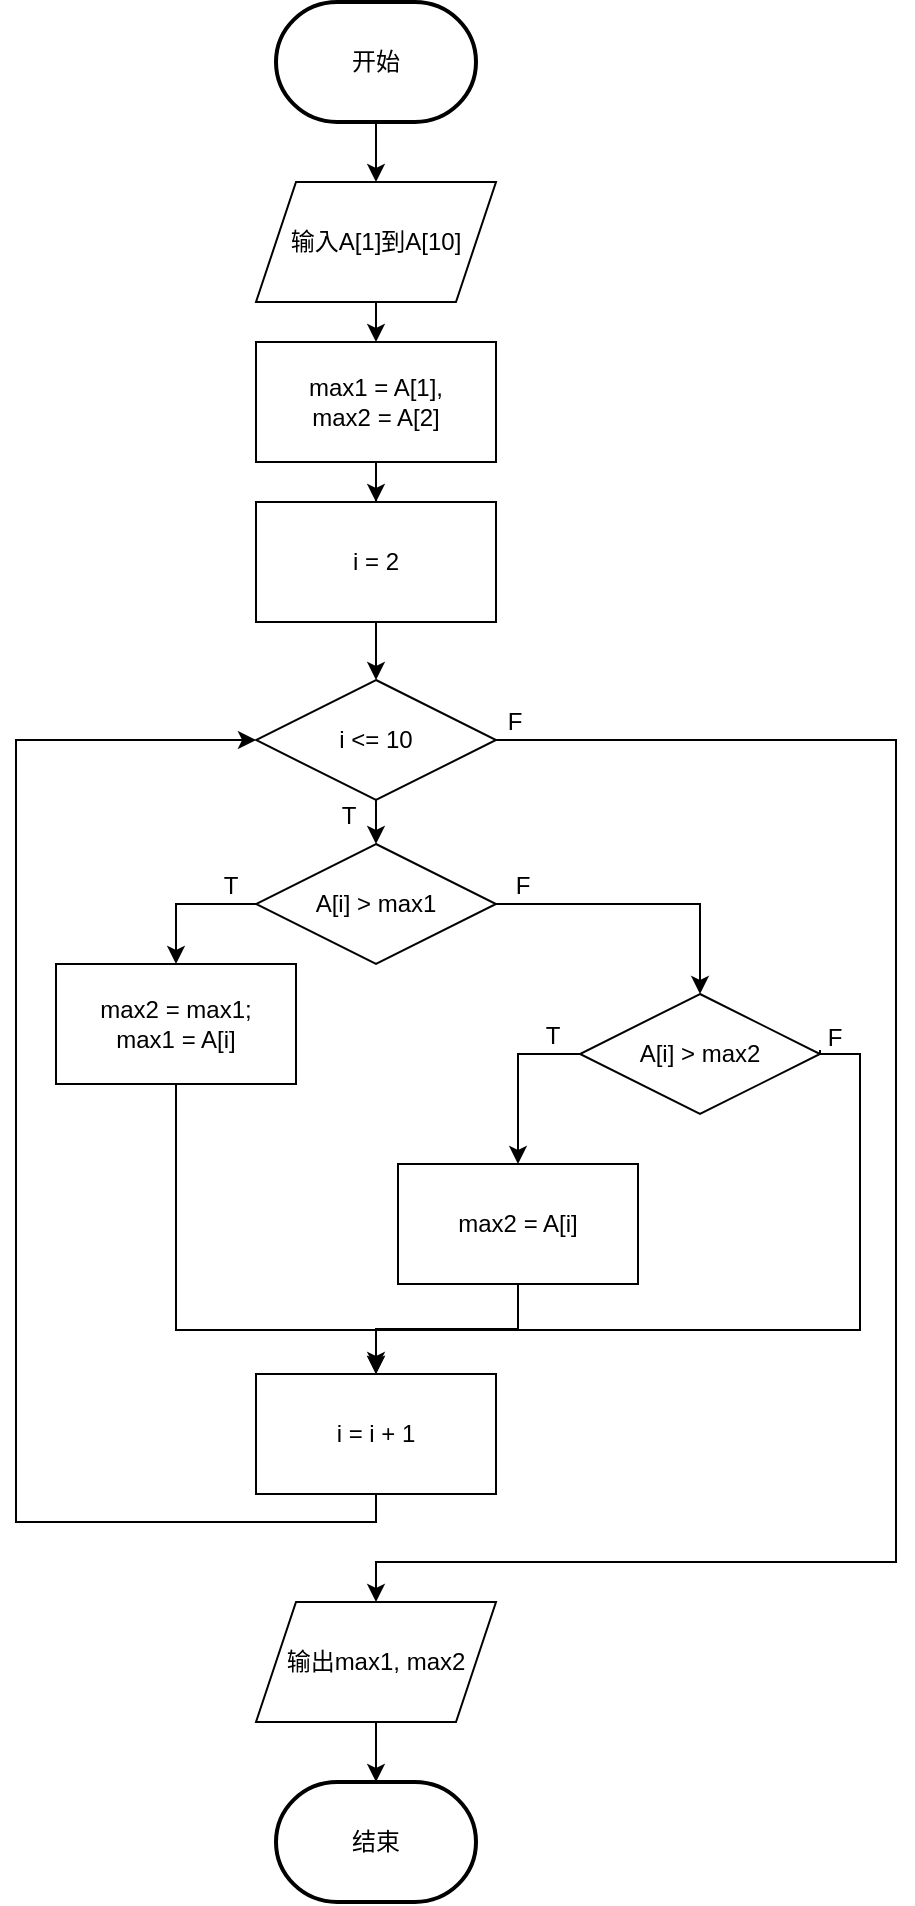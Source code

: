 <mxfile version="20.7.4" type="github">
  <diagram id="yQ2n4hcXY9rUvDPf7EE_" name="第 1 页">
    <mxGraphModel dx="968" dy="442" grid="1" gridSize="10" guides="1" tooltips="1" connect="1" arrows="1" fold="1" page="1" pageScale="1" pageWidth="827" pageHeight="1169" math="0" shadow="0">
      <root>
        <mxCell id="0" />
        <mxCell id="1" parent="0" />
        <mxCell id="MxADKtflXOVgH9QeLRlx-11" style="edgeStyle=orthogonalEdgeStyle;rounded=0;orthogonalLoop=1;jettySize=auto;html=1;exitX=0.5;exitY=1;exitDx=0;exitDy=0;exitPerimeter=0;entryX=0.5;entryY=0;entryDx=0;entryDy=0;" edge="1" parent="1" source="MxADKtflXOVgH9QeLRlx-2" target="MxADKtflXOVgH9QeLRlx-3">
          <mxGeometry relative="1" as="geometry" />
        </mxCell>
        <mxCell id="MxADKtflXOVgH9QeLRlx-2" value="开始" style="strokeWidth=2;html=1;shape=mxgraph.flowchart.terminator;whiteSpace=wrap;" vertex="1" parent="1">
          <mxGeometry x="324" y="60" width="100" height="60" as="geometry" />
        </mxCell>
        <mxCell id="MxADKtflXOVgH9QeLRlx-12" style="edgeStyle=orthogonalEdgeStyle;rounded=0;orthogonalLoop=1;jettySize=auto;html=1;exitX=0.5;exitY=1;exitDx=0;exitDy=0;entryX=0.5;entryY=0;entryDx=0;entryDy=0;" edge="1" parent="1" source="MxADKtflXOVgH9QeLRlx-3" target="MxADKtflXOVgH9QeLRlx-4">
          <mxGeometry relative="1" as="geometry" />
        </mxCell>
        <mxCell id="MxADKtflXOVgH9QeLRlx-3" value="输入A[1]到A[10]" style="shape=parallelogram;perimeter=parallelogramPerimeter;whiteSpace=wrap;html=1;fixedSize=1;" vertex="1" parent="1">
          <mxGeometry x="314" y="150" width="120" height="60" as="geometry" />
        </mxCell>
        <mxCell id="MxADKtflXOVgH9QeLRlx-13" style="edgeStyle=orthogonalEdgeStyle;rounded=0;orthogonalLoop=1;jettySize=auto;html=1;exitX=0.5;exitY=1;exitDx=0;exitDy=0;" edge="1" parent="1" source="MxADKtflXOVgH9QeLRlx-4" target="MxADKtflXOVgH9QeLRlx-5">
          <mxGeometry relative="1" as="geometry" />
        </mxCell>
        <mxCell id="MxADKtflXOVgH9QeLRlx-4" value="&lt;div&gt;max1 = A[1], &lt;br&gt;&lt;/div&gt;&lt;div&gt;max2 = A[2]&lt;/div&gt;" style="rounded=0;whiteSpace=wrap;html=1;" vertex="1" parent="1">
          <mxGeometry x="314" y="230" width="120" height="60" as="geometry" />
        </mxCell>
        <mxCell id="MxADKtflXOVgH9QeLRlx-14" style="edgeStyle=orthogonalEdgeStyle;rounded=0;orthogonalLoop=1;jettySize=auto;html=1;exitX=0.5;exitY=1;exitDx=0;exitDy=0;" edge="1" parent="1" source="MxADKtflXOVgH9QeLRlx-5" target="MxADKtflXOVgH9QeLRlx-7">
          <mxGeometry relative="1" as="geometry" />
        </mxCell>
        <mxCell id="MxADKtflXOVgH9QeLRlx-5" value="i = 2" style="rounded=0;whiteSpace=wrap;html=1;" vertex="1" parent="1">
          <mxGeometry x="314" y="310" width="120" height="60" as="geometry" />
        </mxCell>
        <mxCell id="MxADKtflXOVgH9QeLRlx-21" style="edgeStyle=orthogonalEdgeStyle;rounded=0;orthogonalLoop=1;jettySize=auto;html=1;exitX=0.5;exitY=1;exitDx=0;exitDy=0;entryX=0.5;entryY=0;entryDx=0;entryDy=0;" edge="1" parent="1" source="MxADKtflXOVgH9QeLRlx-7" target="MxADKtflXOVgH9QeLRlx-19">
          <mxGeometry relative="1" as="geometry" />
        </mxCell>
        <mxCell id="MxADKtflXOVgH9QeLRlx-43" style="edgeStyle=orthogonalEdgeStyle;rounded=0;orthogonalLoop=1;jettySize=auto;html=1;exitX=1;exitY=0.5;exitDx=0;exitDy=0;entryX=0.5;entryY=0;entryDx=0;entryDy=0;" edge="1" parent="1" source="MxADKtflXOVgH9QeLRlx-7" target="MxADKtflXOVgH9QeLRlx-20">
          <mxGeometry relative="1" as="geometry">
            <Array as="points">
              <mxPoint x="634" y="429" />
              <mxPoint x="634" y="840" />
              <mxPoint x="374" y="840" />
            </Array>
          </mxGeometry>
        </mxCell>
        <mxCell id="MxADKtflXOVgH9QeLRlx-7" value="i &amp;lt;= 10" style="rhombus;whiteSpace=wrap;html=1;" vertex="1" parent="1">
          <mxGeometry x="314" y="399" width="120" height="60" as="geometry" />
        </mxCell>
        <mxCell id="MxADKtflXOVgH9QeLRlx-35" style="edgeStyle=orthogonalEdgeStyle;rounded=0;orthogonalLoop=1;jettySize=auto;html=1;exitX=0;exitY=0.5;exitDx=0;exitDy=0;entryX=0.5;entryY=0;entryDx=0;entryDy=0;" edge="1" parent="1" source="MxADKtflXOVgH9QeLRlx-16" target="MxADKtflXOVgH9QeLRlx-18">
          <mxGeometry relative="1" as="geometry" />
        </mxCell>
        <mxCell id="MxADKtflXOVgH9QeLRlx-40" style="edgeStyle=orthogonalEdgeStyle;rounded=0;orthogonalLoop=1;jettySize=auto;html=1;exitX=1;exitY=0.5;exitDx=0;exitDy=0;entryX=0.5;entryY=0;entryDx=0;entryDy=0;" edge="1" parent="1">
          <mxGeometry relative="1" as="geometry">
            <mxPoint x="596" y="584" as="sourcePoint" />
            <mxPoint x="374" y="744" as="targetPoint" />
            <Array as="points">
              <mxPoint x="596" y="586" />
              <mxPoint x="616" y="586" />
              <mxPoint x="616" y="724" />
              <mxPoint x="374" y="724" />
            </Array>
          </mxGeometry>
        </mxCell>
        <mxCell id="MxADKtflXOVgH9QeLRlx-16" value="A[i] &amp;gt; max2" style="rhombus;whiteSpace=wrap;html=1;" vertex="1" parent="1">
          <mxGeometry x="476" y="556" width="120" height="60" as="geometry" />
        </mxCell>
        <mxCell id="MxADKtflXOVgH9QeLRlx-26" style="edgeStyle=orthogonalEdgeStyle;rounded=0;orthogonalLoop=1;jettySize=auto;html=1;exitX=0.5;exitY=1;exitDx=0;exitDy=0;entryX=0.5;entryY=0;entryDx=0;entryDy=0;" edge="1" parent="1" source="MxADKtflXOVgH9QeLRlx-17" target="MxADKtflXOVgH9QeLRlx-25">
          <mxGeometry relative="1" as="geometry">
            <mxPoint x="274" y="614" as="sourcePoint" />
            <mxPoint x="374" y="756" as="targetPoint" />
            <Array as="points">
              <mxPoint x="274" y="724" />
              <mxPoint x="374" y="724" />
            </Array>
          </mxGeometry>
        </mxCell>
        <mxCell id="MxADKtflXOVgH9QeLRlx-17" value="&lt;div&gt;max2 = max1;&lt;/div&gt;&lt;div&gt;max1 = A[i]&lt;br&gt;&lt;/div&gt;" style="rounded=0;whiteSpace=wrap;html=1;" vertex="1" parent="1">
          <mxGeometry x="214" y="541" width="120" height="60" as="geometry" />
        </mxCell>
        <mxCell id="MxADKtflXOVgH9QeLRlx-27" style="edgeStyle=orthogonalEdgeStyle;rounded=0;orthogonalLoop=1;jettySize=auto;html=1;" edge="1" parent="1">
          <mxGeometry relative="1" as="geometry">
            <mxPoint x="374" y="736" as="targetPoint" />
            <mxPoint x="374" y="736" as="sourcePoint" />
          </mxGeometry>
        </mxCell>
        <mxCell id="MxADKtflXOVgH9QeLRlx-28" style="edgeStyle=orthogonalEdgeStyle;rounded=0;orthogonalLoop=1;jettySize=auto;html=1;exitX=0.5;exitY=1;exitDx=0;exitDy=0;entryX=0.5;entryY=0;entryDx=0;entryDy=0;" edge="1" parent="1" source="MxADKtflXOVgH9QeLRlx-18" target="MxADKtflXOVgH9QeLRlx-25">
          <mxGeometry relative="1" as="geometry" />
        </mxCell>
        <mxCell id="MxADKtflXOVgH9QeLRlx-18" value="max2 = A[i]" style="rounded=0;whiteSpace=wrap;html=1;" vertex="1" parent="1">
          <mxGeometry x="385" y="641" width="120" height="60" as="geometry" />
        </mxCell>
        <mxCell id="MxADKtflXOVgH9QeLRlx-22" style="edgeStyle=orthogonalEdgeStyle;rounded=0;orthogonalLoop=1;jettySize=auto;html=1;exitX=0;exitY=0.5;exitDx=0;exitDy=0;entryX=0.5;entryY=0;entryDx=0;entryDy=0;" edge="1" parent="1" source="MxADKtflXOVgH9QeLRlx-19" target="MxADKtflXOVgH9QeLRlx-17">
          <mxGeometry relative="1" as="geometry" />
        </mxCell>
        <mxCell id="MxADKtflXOVgH9QeLRlx-23" style="edgeStyle=orthogonalEdgeStyle;rounded=0;orthogonalLoop=1;jettySize=auto;html=1;exitX=1;exitY=0.5;exitDx=0;exitDy=0;entryX=0.5;entryY=0;entryDx=0;entryDy=0;" edge="1" parent="1" source="MxADKtflXOVgH9QeLRlx-19" target="MxADKtflXOVgH9QeLRlx-16">
          <mxGeometry relative="1" as="geometry" />
        </mxCell>
        <mxCell id="MxADKtflXOVgH9QeLRlx-19" value="A[i] &amp;gt; max1" style="rhombus;whiteSpace=wrap;html=1;" vertex="1" parent="1">
          <mxGeometry x="314" y="481" width="120" height="60" as="geometry" />
        </mxCell>
        <mxCell id="MxADKtflXOVgH9QeLRlx-47" style="edgeStyle=orthogonalEdgeStyle;rounded=0;orthogonalLoop=1;jettySize=auto;html=1;exitX=0.5;exitY=1;exitDx=0;exitDy=0;entryX=0.5;entryY=0;entryDx=0;entryDy=0;entryPerimeter=0;" edge="1" parent="1" source="MxADKtflXOVgH9QeLRlx-20" target="MxADKtflXOVgH9QeLRlx-46">
          <mxGeometry relative="1" as="geometry" />
        </mxCell>
        <mxCell id="MxADKtflXOVgH9QeLRlx-20" value="&lt;div&gt;输出max1, max2&lt;/div&gt;" style="shape=parallelogram;perimeter=parallelogramPerimeter;whiteSpace=wrap;html=1;fixedSize=1;" vertex="1" parent="1">
          <mxGeometry x="314" y="860" width="120" height="60" as="geometry" />
        </mxCell>
        <mxCell id="MxADKtflXOVgH9QeLRlx-29" style="edgeStyle=orthogonalEdgeStyle;rounded=0;orthogonalLoop=1;jettySize=auto;html=1;exitX=0.5;exitY=1;exitDx=0;exitDy=0;entryX=0;entryY=0.5;entryDx=0;entryDy=0;" edge="1" parent="1" source="MxADKtflXOVgH9QeLRlx-25" target="MxADKtflXOVgH9QeLRlx-7">
          <mxGeometry relative="1" as="geometry">
            <Array as="points">
              <mxPoint x="374" y="820" />
              <mxPoint x="194" y="820" />
              <mxPoint x="194" y="429" />
            </Array>
          </mxGeometry>
        </mxCell>
        <mxCell id="MxADKtflXOVgH9QeLRlx-25" value="i = i + 1" style="rounded=0;whiteSpace=wrap;html=1;" vertex="1" parent="1">
          <mxGeometry x="314" y="746" width="120" height="60" as="geometry" />
        </mxCell>
        <mxCell id="MxADKtflXOVgH9QeLRlx-32" value="&lt;div&gt;T&lt;/div&gt;" style="text;html=1;align=center;verticalAlign=middle;resizable=0;points=[];autosize=1;strokeColor=none;fillColor=none;" vertex="1" parent="1">
          <mxGeometry x="286" y="487" width="30" height="30" as="geometry" />
        </mxCell>
        <mxCell id="MxADKtflXOVgH9QeLRlx-37" value="&lt;div&gt;T&lt;/div&gt;" style="text;html=1;align=center;verticalAlign=middle;resizable=0;points=[];autosize=1;strokeColor=none;fillColor=none;" vertex="1" parent="1">
          <mxGeometry x="447" y="562" width="30" height="30" as="geometry" />
        </mxCell>
        <mxCell id="MxADKtflXOVgH9QeLRlx-38" value="&lt;div&gt;F&lt;/div&gt;" style="text;html=1;align=center;verticalAlign=middle;resizable=0;points=[];autosize=1;strokeColor=none;fillColor=none;" vertex="1" parent="1">
          <mxGeometry x="432" y="487" width="30" height="30" as="geometry" />
        </mxCell>
        <mxCell id="MxADKtflXOVgH9QeLRlx-39" value="&lt;div&gt;F&lt;/div&gt;" style="text;html=1;align=center;verticalAlign=middle;resizable=0;points=[];autosize=1;strokeColor=none;fillColor=none;" vertex="1" parent="1">
          <mxGeometry x="588" y="563" width="30" height="30" as="geometry" />
        </mxCell>
        <mxCell id="MxADKtflXOVgH9QeLRlx-44" value="&lt;div&gt;T&lt;/div&gt;" style="text;html=1;align=center;verticalAlign=middle;resizable=0;points=[];autosize=1;strokeColor=none;fillColor=none;" vertex="1" parent="1">
          <mxGeometry x="345" y="452" width="30" height="30" as="geometry" />
        </mxCell>
        <mxCell id="MxADKtflXOVgH9QeLRlx-45" value="&lt;div&gt;F&lt;/div&gt;" style="text;html=1;align=center;verticalAlign=middle;resizable=0;points=[];autosize=1;strokeColor=none;fillColor=none;" vertex="1" parent="1">
          <mxGeometry x="428" y="405" width="30" height="30" as="geometry" />
        </mxCell>
        <mxCell id="MxADKtflXOVgH9QeLRlx-46" value="结束" style="strokeWidth=2;html=1;shape=mxgraph.flowchart.terminator;whiteSpace=wrap;" vertex="1" parent="1">
          <mxGeometry x="324" y="950" width="100" height="60" as="geometry" />
        </mxCell>
      </root>
    </mxGraphModel>
  </diagram>
</mxfile>
